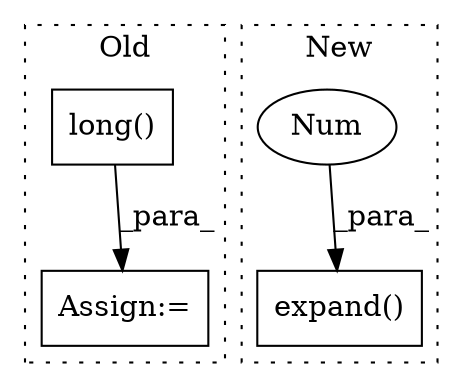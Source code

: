 digraph G {
subgraph cluster0 {
1 [label="long()" a="75" s="4112" l="32" shape="box"];
4 [label="Assign:=" a="68" s="4109" l="3" shape="box"];
label = "Old";
style="dotted";
}
subgraph cluster1 {
2 [label="expand()" a="75" s="5871,5952" l="53,1" shape="box"];
3 [label="Num" a="76" s="5946" l="2" shape="ellipse"];
label = "New";
style="dotted";
}
1 -> 4 [label="_para_"];
3 -> 2 [label="_para_"];
}